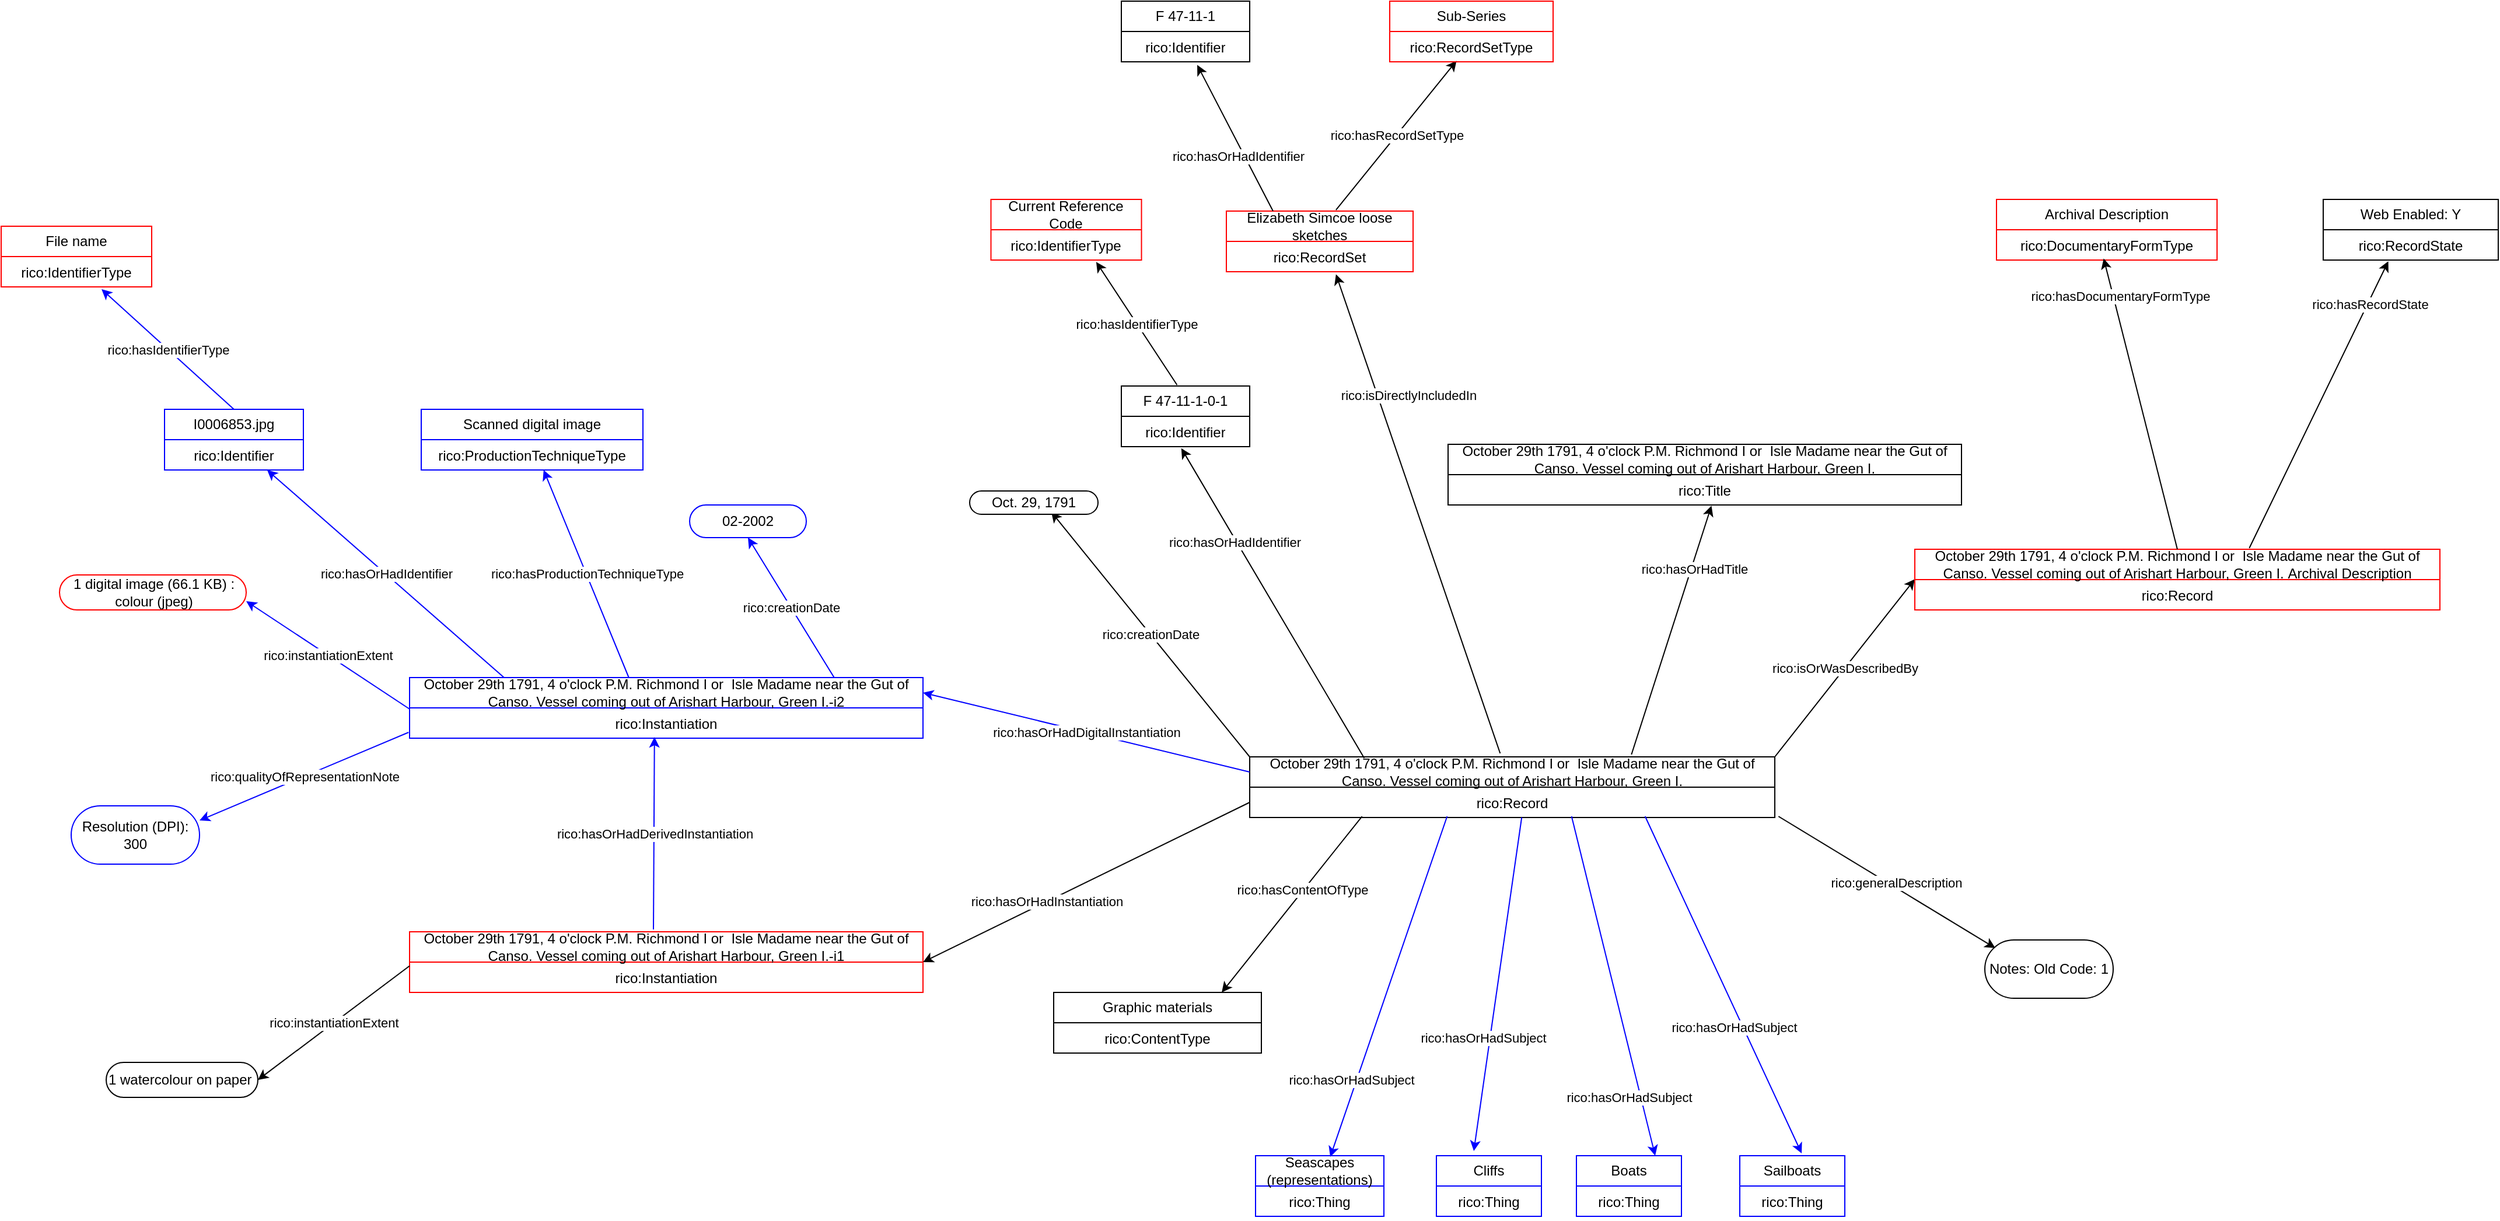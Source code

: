 <mxfile version="24.5.5" type="device">
  <diagram name="Page-1" id="_9r6geDOEYo5xFr4fmT0">
    <mxGraphModel dx="2924" dy="2206" grid="1" gridSize="10" guides="1" tooltips="1" connect="1" arrows="1" fold="1" page="1" pageScale="1" pageWidth="850" pageHeight="1100" background="#FFFFFF" math="0" shadow="0">
      <root>
        <mxCell id="0" />
        <mxCell id="1" parent="0" />
        <mxCell id="sWa0SD8Ajx1KSGOqKPP4-14" value="October 29th 1791, 4 o&#39;clock P.M. Richmond I or&amp;nbsp; Isle Madame near the Gut of Canso. Vessel coming out of Arishart Harbour, Green I.-i1" style="swimlane;fontStyle=0;childLayout=stackLayout;horizontal=1;startSize=26;fillColor=none;horizontalStack=0;resizeParent=1;resizeParentMax=0;resizeLast=0;collapsible=1;marginBottom=0;whiteSpace=wrap;html=1;strokeColor=#FF0000;" parent="1" vertex="1">
          <mxGeometry x="-480" y="518" width="440" height="52" as="geometry" />
        </mxCell>
        <mxCell id="sWa0SD8Ajx1KSGOqKPP4-15" value="rico:Instantiation&lt;div&gt;&lt;br&gt;&lt;/div&gt;" style="text;strokeColor=none;fillColor=none;align=center;verticalAlign=top;spacingLeft=4;spacingRight=4;overflow=hidden;rotatable=0;points=[[0,0.5],[1,0.5]];portConstraint=eastwest;whiteSpace=wrap;html=1;" parent="sWa0SD8Ajx1KSGOqKPP4-14" vertex="1">
          <mxGeometry y="26" width="440" height="26" as="geometry" />
        </mxCell>
        <mxCell id="K4QZWATomJR9_dxTVFmW-37" value="" style="endArrow=classic;html=1;rounded=0;entryX=1;entryY=0.5;entryDx=0;entryDy=0;exitX=0;exitY=0.5;exitDx=0;exitDy=0;" parent="1" source="O5MTQEgZ2gDOvgu6FBi2-2" target="sWa0SD8Ajx1KSGOqKPP4-14" edge="1">
          <mxGeometry relative="1" as="geometry">
            <mxPoint x="239.1" y="403.488" as="sourcePoint" />
            <mxPoint x="110" y="490" as="targetPoint" />
          </mxGeometry>
        </mxCell>
        <mxCell id="K4QZWATomJR9_dxTVFmW-38" value="rico:hasOrHadInstantiation" style="edgeLabel;resizable=0;html=1;;align=center;verticalAlign=middle;" parent="K4QZWATomJR9_dxTVFmW-37" connectable="0" vertex="1">
          <mxGeometry relative="1" as="geometry">
            <mxPoint x="-34" y="16" as="offset" />
          </mxGeometry>
        </mxCell>
        <mxCell id="K4QZWATomJR9_dxTVFmW-41" value="" style="endArrow=classic;html=1;rounded=0;entryX=1;entryY=0.5;entryDx=0;entryDy=0;exitX=0;exitY=0.125;exitDx=0;exitDy=0;exitPerimeter=0;" parent="1" source="sWa0SD8Ajx1KSGOqKPP4-15" target="K4QZWATomJR9_dxTVFmW-45" edge="1">
          <mxGeometry relative="1" as="geometry">
            <mxPoint x="-160" y="493" as="sourcePoint" />
            <mxPoint x="-290" y="494.5" as="targetPoint" />
          </mxGeometry>
        </mxCell>
        <mxCell id="K4QZWATomJR9_dxTVFmW-42" value="rico:instantiationExtent" style="edgeLabel;resizable=0;html=1;;align=center;verticalAlign=middle;" parent="K4QZWATomJR9_dxTVFmW-41" connectable="0" vertex="1">
          <mxGeometry relative="1" as="geometry" />
        </mxCell>
        <mxCell id="K4QZWATomJR9_dxTVFmW-45" value="&lt;div style=&quot;text-align: center;&quot;&gt;&lt;span style=&quot;background-color: initial;&quot;&gt;1 watercolour on paper&lt;/span&gt;&lt;/div&gt;" style="html=1;whiteSpace=wrap;rounded=1;arcSize=50;strokeColor=#000000;align=left;" parent="1" vertex="1">
          <mxGeometry x="-740" y="630" width="130" height="30" as="geometry" />
        </mxCell>
        <mxCell id="wiPwyt0miK05mvKJtJq--23" value="F 47-11-1-0-1" style="swimlane;fontStyle=0;childLayout=stackLayout;horizontal=1;startSize=26;fillColor=none;horizontalStack=0;resizeParent=1;resizeParentMax=0;resizeLast=0;collapsible=1;marginBottom=0;whiteSpace=wrap;html=1;" parent="1" vertex="1">
          <mxGeometry x="130" y="50" width="110" height="52" as="geometry">
            <mxRectangle x="981" y="570" width="50" height="40" as="alternateBounds" />
          </mxGeometry>
        </mxCell>
        <mxCell id="wiPwyt0miK05mvKJtJq--24" value="rico:Identifier&lt;div&gt;&lt;br&gt;&lt;/div&gt;" style="text;strokeColor=none;fillColor=none;align=center;verticalAlign=top;spacingLeft=4;spacingRight=4;overflow=hidden;rotatable=0;points=[[0,0.5],[1,0.5]];portConstraint=eastwest;whiteSpace=wrap;html=1;" parent="wiPwyt0miK05mvKJtJq--23" vertex="1">
          <mxGeometry y="26" width="110" height="26" as="geometry" />
        </mxCell>
        <mxCell id="wiPwyt0miK05mvKJtJq--25" value="" style="endArrow=classic;html=1;rounded=0;entryX=0.467;entryY=1.051;entryDx=0;entryDy=0;entryPerimeter=0;exitX=0.218;exitY=0.019;exitDx=0;exitDy=0;exitPerimeter=0;" parent="1" source="O5MTQEgZ2gDOvgu6FBi2-1" target="wiPwyt0miK05mvKJtJq--24" edge="1">
          <mxGeometry relative="1" as="geometry">
            <mxPoint x="353" y="340" as="sourcePoint" />
            <mxPoint x="260" y="242" as="targetPoint" />
          </mxGeometry>
        </mxCell>
        <mxCell id="wiPwyt0miK05mvKJtJq--26" value="rico:hasOrHadIdentifier" style="edgeLabel;resizable=0;html=1;;align=center;verticalAlign=middle;" parent="wiPwyt0miK05mvKJtJq--25" connectable="0" vertex="1">
          <mxGeometry relative="1" as="geometry">
            <mxPoint x="-33" y="-53" as="offset" />
          </mxGeometry>
        </mxCell>
        <mxCell id="wiPwyt0miK05mvKJtJq--31" value="" style="endArrow=classic;html=1;rounded=0;exitX=0.434;exitY=-0.017;exitDx=0;exitDy=0;exitPerimeter=0;entryX=0.699;entryY=1.06;entryDx=0;entryDy=0;entryPerimeter=0;" parent="1" source="wiPwyt0miK05mvKJtJq--23" target="wiPwyt0miK05mvKJtJq--34" edge="1">
          <mxGeometry relative="1" as="geometry">
            <mxPoint x="-180" y="-150" as="sourcePoint" />
            <mxPoint x="-40" y="-140" as="targetPoint" />
          </mxGeometry>
        </mxCell>
        <mxCell id="wiPwyt0miK05mvKJtJq--32" value="rico:hasIdentifierType" style="edgeLabel;resizable=0;html=1;;align=center;verticalAlign=middle;" parent="wiPwyt0miK05mvKJtJq--31" connectable="0" vertex="1">
          <mxGeometry relative="1" as="geometry" />
        </mxCell>
        <mxCell id="wiPwyt0miK05mvKJtJq--33" value="Current Reference Code" style="swimlane;fontStyle=0;childLayout=stackLayout;horizontal=1;startSize=26;fillColor=none;horizontalStack=0;resizeParent=1;resizeParentMax=0;resizeLast=0;collapsible=1;marginBottom=0;whiteSpace=wrap;html=1;strokeColor=#FF0000;" parent="1" vertex="1">
          <mxGeometry x="18.25" y="-110" width="129" height="52" as="geometry">
            <mxRectangle x="981" y="570" width="50" height="40" as="alternateBounds" />
          </mxGeometry>
        </mxCell>
        <mxCell id="wiPwyt0miK05mvKJtJq--34" value="rico:IdentifierType&lt;div&gt;&lt;br&gt;&lt;/div&gt;" style="text;strokeColor=none;fillColor=none;align=center;verticalAlign=top;spacingLeft=4;spacingRight=4;overflow=hidden;rotatable=0;points=[[0,0.5],[1,0.5]];portConstraint=eastwest;whiteSpace=wrap;html=1;" parent="wiPwyt0miK05mvKJtJq--33" vertex="1">
          <mxGeometry y="26" width="129" height="26" as="geometry" />
        </mxCell>
        <mxCell id="wiPwyt0miK05mvKJtJq--53" value="" style="endArrow=classic;html=1;rounded=0;entryX=0;entryY=-0.013;entryDx=0;entryDy=0;entryPerimeter=0;exitX=1;exitY=0;exitDx=0;exitDy=0;" parent="1" source="O5MTQEgZ2gDOvgu6FBi2-1" target="wiPwyt0miK05mvKJtJq--56" edge="1">
          <mxGeometry relative="1" as="geometry">
            <mxPoint x="690.9" y="375.98" as="sourcePoint" />
            <mxPoint x="800" y="240" as="targetPoint" />
          </mxGeometry>
        </mxCell>
        <mxCell id="wiPwyt0miK05mvKJtJq--54" value="rico:isOrWasDescribedBy" style="edgeLabel;resizable=0;html=1;;align=center;verticalAlign=middle;" parent="wiPwyt0miK05mvKJtJq--53" connectable="0" vertex="1">
          <mxGeometry relative="1" as="geometry" />
        </mxCell>
        <mxCell id="wiPwyt0miK05mvKJtJq--55" value="October 29th 1791, 4 o&#39;clock P.M. Richmond I or&amp;nbsp; Isle Madame near the Gut of Canso. Vessel coming out of Arishart Harbour, Green I.&amp;nbsp;Archival Description" style="swimlane;fontStyle=0;childLayout=stackLayout;horizontal=1;startSize=26;fillColor=none;horizontalStack=0;resizeParent=1;resizeParentMax=0;resizeLast=0;collapsible=1;marginBottom=0;whiteSpace=wrap;html=1;strokeColor=#FF0000;" parent="1" vertex="1">
          <mxGeometry x="810" y="190" width="450" height="52" as="geometry" />
        </mxCell>
        <mxCell id="wiPwyt0miK05mvKJtJq--56" value="rico:Record" style="text;strokeColor=none;fillColor=none;align=center;verticalAlign=top;spacingLeft=4;spacingRight=4;overflow=hidden;rotatable=0;points=[[0,0.5],[1,0.5]];portConstraint=eastwest;whiteSpace=wrap;html=1;" parent="wiPwyt0miK05mvKJtJq--55" vertex="1">
          <mxGeometry y="26" width="450" height="26" as="geometry" />
        </mxCell>
        <mxCell id="Pa1L8ZfUJXBHrEYyGiSI-1" value="October 29th 1791, 4 o&#39;clock P.M. Richmond I or&amp;nbsp; Isle Madame near the Gut of Canso. Vessel coming out of Arishart Harbour, Green I." style="swimlane;fontStyle=0;childLayout=stackLayout;horizontal=1;startSize=26;fillColor=none;horizontalStack=0;resizeParent=1;resizeParentMax=0;resizeLast=0;collapsible=1;marginBottom=0;whiteSpace=wrap;html=1;" parent="1" vertex="1">
          <mxGeometry x="410" y="100" width="440" height="52" as="geometry">
            <mxRectangle x="981" y="570" width="50" height="40" as="alternateBounds" />
          </mxGeometry>
        </mxCell>
        <mxCell id="Pa1L8ZfUJXBHrEYyGiSI-2" value="rico:Title&lt;div&gt;&lt;br&gt;&lt;/div&gt;" style="text;strokeColor=none;fillColor=none;align=center;verticalAlign=top;spacingLeft=4;spacingRight=4;overflow=hidden;rotatable=0;points=[[0,0.5],[1,0.5]];portConstraint=eastwest;whiteSpace=wrap;html=1;" parent="Pa1L8ZfUJXBHrEYyGiSI-1" vertex="1">
          <mxGeometry y="26" width="440" height="26" as="geometry" />
        </mxCell>
        <mxCell id="Pa1L8ZfUJXBHrEYyGiSI-3" value="" style="endArrow=classic;html=1;rounded=0;exitX=0.727;exitY=-0.038;exitDx=0;exitDy=0;exitPerimeter=0;entryX=0.513;entryY=1.026;entryDx=0;entryDy=0;entryPerimeter=0;" parent="1" source="O5MTQEgZ2gDOvgu6FBi2-1" target="Pa1L8ZfUJXBHrEYyGiSI-2" edge="1">
          <mxGeometry relative="1" as="geometry">
            <mxPoint x="635.1" y="370.208" as="sourcePoint" />
            <mxPoint x="380" y="230.0" as="targetPoint" />
          </mxGeometry>
        </mxCell>
        <mxCell id="Pa1L8ZfUJXBHrEYyGiSI-4" value="rico:hasOrHadTitle" style="edgeLabel;resizable=0;html=1;;align=center;verticalAlign=middle;" parent="Pa1L8ZfUJXBHrEYyGiSI-3" connectable="0" vertex="1">
          <mxGeometry relative="1" as="geometry">
            <mxPoint x="19" y="-53" as="offset" />
          </mxGeometry>
        </mxCell>
        <mxCell id="JUvVhaggt__ALHUesofw-1" value="Archival Description" style="swimlane;fontStyle=0;childLayout=stackLayout;horizontal=1;startSize=26;fillColor=none;horizontalStack=0;resizeParent=1;resizeParentMax=0;resizeLast=0;collapsible=1;marginBottom=0;whiteSpace=wrap;html=1;strokeColor=#FF0000;" parent="1" vertex="1">
          <mxGeometry x="880" y="-110" width="189" height="52" as="geometry">
            <mxRectangle x="981" y="570" width="50" height="40" as="alternateBounds" />
          </mxGeometry>
        </mxCell>
        <mxCell id="JUvVhaggt__ALHUesofw-2" value="rico:DocumentaryFormType&lt;div&gt;&lt;br&gt;&lt;/div&gt;" style="text;strokeColor=none;fillColor=none;align=center;verticalAlign=top;spacingLeft=4;spacingRight=4;overflow=hidden;rotatable=0;points=[[0,0.5],[1,0.5]];portConstraint=eastwest;whiteSpace=wrap;html=1;" parent="JUvVhaggt__ALHUesofw-1" vertex="1">
          <mxGeometry y="26" width="189" height="26" as="geometry" />
        </mxCell>
        <mxCell id="JUvVhaggt__ALHUesofw-3" value="" style="endArrow=classic;html=1;rounded=0;entryX=0.486;entryY=0.949;entryDx=0;entryDy=0;entryPerimeter=0;exitX=0.5;exitY=0;exitDx=0;exitDy=0;" parent="1" source="wiPwyt0miK05mvKJtJq--55" target="JUvVhaggt__ALHUesofw-2" edge="1">
          <mxGeometry relative="1" as="geometry">
            <mxPoint x="870" y="220" as="sourcePoint" />
            <mxPoint x="1050" y="-20" as="targetPoint" />
          </mxGeometry>
        </mxCell>
        <mxCell id="JUvVhaggt__ALHUesofw-4" value="rico:hasDocumentaryFormType" style="edgeLabel;resizable=0;html=1;;align=center;verticalAlign=middle;" parent="JUvVhaggt__ALHUesofw-3" connectable="0" vertex="1">
          <mxGeometry relative="1" as="geometry">
            <mxPoint x="-18" y="-93" as="offset" />
          </mxGeometry>
        </mxCell>
        <mxCell id="JUvVhaggt__ALHUesofw-7" value="" style="endArrow=classic;html=1;rounded=0;exitX=0.637;exitY=-0.019;exitDx=0;exitDy=0;exitPerimeter=0;entryX=0.372;entryY=1.038;entryDx=0;entryDy=0;entryPerimeter=0;" parent="1" source="wiPwyt0miK05mvKJtJq--55" target="JUvVhaggt__ALHUesofw-12" edge="1">
          <mxGeometry relative="1" as="geometry">
            <mxPoint x="1010" y="156" as="sourcePoint" />
            <mxPoint x="1050" y="-120" as="targetPoint" />
          </mxGeometry>
        </mxCell>
        <mxCell id="JUvVhaggt__ALHUesofw-8" value="rico:hasRecordState" style="edgeLabel;resizable=0;html=1;;align=center;verticalAlign=middle;" parent="JUvVhaggt__ALHUesofw-7" connectable="0" vertex="1">
          <mxGeometry relative="1" as="geometry">
            <mxPoint x="44" y="-86" as="offset" />
          </mxGeometry>
        </mxCell>
        <mxCell id="JUvVhaggt__ALHUesofw-11" value="Web Enabled: Y" style="swimlane;fontStyle=0;childLayout=stackLayout;horizontal=1;startSize=26;fillColor=none;horizontalStack=0;resizeParent=1;resizeParentMax=0;resizeLast=0;collapsible=1;marginBottom=0;whiteSpace=wrap;html=1;" parent="1" vertex="1">
          <mxGeometry x="1160" y="-110" width="150" height="52" as="geometry">
            <mxRectangle x="981" y="570" width="50" height="40" as="alternateBounds" />
          </mxGeometry>
        </mxCell>
        <mxCell id="JUvVhaggt__ALHUesofw-12" value="rico:RecordState&lt;div&gt;&lt;br&gt;&lt;/div&gt;" style="text;strokeColor=none;fillColor=none;align=center;verticalAlign=top;spacingLeft=4;spacingRight=4;overflow=hidden;rotatable=0;points=[[0,0.5],[1,0.5]];portConstraint=eastwest;whiteSpace=wrap;html=1;" parent="JUvVhaggt__ALHUesofw-11" vertex="1">
          <mxGeometry y="26" width="150" height="26" as="geometry" />
        </mxCell>
        <mxCell id="lszSfj4lrEIONad0Ssyt-3" value="" style="endArrow=classic;html=1;rounded=0;exitX=0.214;exitY=0.962;exitDx=0;exitDy=0;exitPerimeter=0;entryX=0.809;entryY=0;entryDx=0;entryDy=0;entryPerimeter=0;" parent="1" source="O5MTQEgZ2gDOvgu6FBi2-2" target="ACwB7Extp0PWbiBKnaxu-5" edge="1">
          <mxGeometry relative="1" as="geometry">
            <mxPoint x="352.05" y="422.676" as="sourcePoint" />
            <mxPoint x="-22" y="763" as="targetPoint" />
          </mxGeometry>
        </mxCell>
        <mxCell id="lszSfj4lrEIONad0Ssyt-4" value="rico:hasContentOfType" style="edgeLabel;resizable=0;html=1;;align=center;verticalAlign=middle;" parent="lszSfj4lrEIONad0Ssyt-3" connectable="0" vertex="1">
          <mxGeometry relative="1" as="geometry">
            <mxPoint x="9" y="-13" as="offset" />
          </mxGeometry>
        </mxCell>
        <mxCell id="hDRFmwmGqqun0fTEbF33-1" value="" style="endArrow=classic;html=1;rounded=0;exitX=0;exitY=0;exitDx=0;exitDy=0;entryX=0.636;entryY=0.9;entryDx=0;entryDy=0;entryPerimeter=0;" parent="1" source="O5MTQEgZ2gDOvgu6FBi2-1" target="hDRFmwmGqqun0fTEbF33-3" edge="1">
          <mxGeometry relative="1" as="geometry">
            <mxPoint x="240" y="383" as="sourcePoint" />
            <mxPoint x="10" y="290" as="targetPoint" />
          </mxGeometry>
        </mxCell>
        <mxCell id="hDRFmwmGqqun0fTEbF33-2" value="rico:creationDate" style="edgeLabel;resizable=0;html=1;;align=center;verticalAlign=middle;" parent="hDRFmwmGqqun0fTEbF33-1" connectable="0" vertex="1">
          <mxGeometry relative="1" as="geometry" />
        </mxCell>
        <mxCell id="hDRFmwmGqqun0fTEbF33-3" value="Oct. 29, 1791" style="html=1;whiteSpace=wrap;rounded=1;arcSize=50;" parent="1" vertex="1">
          <mxGeometry y="140" width="110" height="20" as="geometry" />
        </mxCell>
        <mxCell id="ACwB7Extp0PWbiBKnaxu-5" value="Graphic materials" style="swimlane;fontStyle=0;childLayout=stackLayout;horizontal=1;startSize=26;fillColor=none;horizontalStack=0;resizeParent=1;resizeParentMax=0;resizeLast=0;collapsible=1;marginBottom=0;whiteSpace=wrap;html=1;" parent="1" vertex="1">
          <mxGeometry x="72" y="570" width="178" height="52" as="geometry">
            <mxRectangle x="981" y="570" width="50" height="40" as="alternateBounds" />
          </mxGeometry>
        </mxCell>
        <mxCell id="ACwB7Extp0PWbiBKnaxu-6" value="rico:ContentType&lt;div&gt;&lt;br&gt;&lt;/div&gt;" style="text;strokeColor=none;fillColor=none;align=center;verticalAlign=top;spacingLeft=4;spacingRight=4;overflow=hidden;rotatable=0;points=[[0,0.5],[1,0.5]];portConstraint=eastwest;whiteSpace=wrap;html=1;" parent="ACwB7Extp0PWbiBKnaxu-5" vertex="1">
          <mxGeometry y="26" width="178" height="26" as="geometry" />
        </mxCell>
        <mxCell id="ACwB7Extp0PWbiBKnaxu-11" value="" style="endArrow=classic;html=1;rounded=0;entryX=0.587;entryY=1.085;entryDx=0;entryDy=0;entryPerimeter=0;exitX=0.477;exitY=-0.058;exitDx=0;exitDy=0;exitPerimeter=0;" parent="1" source="O5MTQEgZ2gDOvgu6FBi2-1" target="ACwB7Extp0PWbiBKnaxu-14" edge="1">
          <mxGeometry relative="1" as="geometry">
            <mxPoint x="460" y="350" as="sourcePoint" />
            <mxPoint x="330" y="-28" as="targetPoint" />
          </mxGeometry>
        </mxCell>
        <mxCell id="ACwB7Extp0PWbiBKnaxu-12" value="rico:isDirectlyIncludedIn" style="edgeLabel;resizable=0;html=1;;align=center;verticalAlign=middle;" parent="ACwB7Extp0PWbiBKnaxu-11" connectable="0" vertex="1">
          <mxGeometry relative="1" as="geometry">
            <mxPoint x="-9" y="-102" as="offset" />
          </mxGeometry>
        </mxCell>
        <mxCell id="ACwB7Extp0PWbiBKnaxu-13" value="Elizabeth Simcoe loose sketches" style="swimlane;fontStyle=0;childLayout=stackLayout;horizontal=1;startSize=26;fillColor=none;horizontalStack=0;resizeParent=1;resizeParentMax=0;resizeLast=0;collapsible=1;marginBottom=0;whiteSpace=wrap;html=1;strokeColor=#FF0000;" parent="1" vertex="1">
          <mxGeometry x="220" y="-100" width="160" height="52" as="geometry" />
        </mxCell>
        <mxCell id="ACwB7Extp0PWbiBKnaxu-14" value="rico:RecordSet" style="text;strokeColor=none;fillColor=none;align=center;verticalAlign=top;spacingLeft=4;spacingRight=4;overflow=hidden;rotatable=0;points=[[0,0.5],[1,0.5]];portConstraint=eastwest;whiteSpace=wrap;html=1;" parent="ACwB7Extp0PWbiBKnaxu-13" vertex="1">
          <mxGeometry y="26" width="160" height="26" as="geometry" />
        </mxCell>
        <mxCell id="ACwB7Extp0PWbiBKnaxu-15" value="" style="endArrow=classic;html=1;rounded=0;exitX=0.25;exitY=0;exitDx=0;exitDy=0;entryX=0.591;entryY=1.103;entryDx=0;entryDy=0;entryPerimeter=0;" parent="1" source="ACwB7Extp0PWbiBKnaxu-13" target="ACwB7Extp0PWbiBKnaxu-18" edge="1">
          <mxGeometry relative="1" as="geometry">
            <mxPoint x="270" y="-123" as="sourcePoint" />
            <mxPoint x="200" y="-220" as="targetPoint" />
          </mxGeometry>
        </mxCell>
        <mxCell id="ACwB7Extp0PWbiBKnaxu-16" value="rico:hasOrHadIdentifier" style="edgeLabel;resizable=0;html=1;;align=center;verticalAlign=middle;" parent="ACwB7Extp0PWbiBKnaxu-15" connectable="0" vertex="1">
          <mxGeometry relative="1" as="geometry">
            <mxPoint x="2" y="15" as="offset" />
          </mxGeometry>
        </mxCell>
        <mxCell id="ACwB7Extp0PWbiBKnaxu-17" value="F 47-11-1" style="swimlane;fontStyle=0;childLayout=stackLayout;horizontal=1;startSize=26;fillColor=none;horizontalStack=0;resizeParent=1;resizeParentMax=0;resizeLast=0;collapsible=1;marginBottom=0;whiteSpace=wrap;html=1;" parent="1" vertex="1">
          <mxGeometry x="130" y="-280" width="110" height="52" as="geometry">
            <mxRectangle x="981" y="570" width="50" height="40" as="alternateBounds" />
          </mxGeometry>
        </mxCell>
        <mxCell id="ACwB7Extp0PWbiBKnaxu-18" value="rico:Identifier&lt;div&gt;&lt;br&gt;&lt;/div&gt;" style="text;strokeColor=none;fillColor=none;align=center;verticalAlign=top;spacingLeft=4;spacingRight=4;overflow=hidden;rotatable=0;points=[[0,0.5],[1,0.5]];portConstraint=eastwest;whiteSpace=wrap;html=1;" parent="ACwB7Extp0PWbiBKnaxu-17" vertex="1">
          <mxGeometry y="26" width="110" height="26" as="geometry" />
        </mxCell>
        <mxCell id="ACwB7Extp0PWbiBKnaxu-19" value="" style="endArrow=classic;html=1;rounded=0;exitX=0.587;exitY=-0.017;exitDx=0;exitDy=0;exitPerimeter=0;entryX=0.409;entryY=0.966;entryDx=0;entryDy=0;entryPerimeter=0;" parent="1" source="ACwB7Extp0PWbiBKnaxu-13" target="ACwB7Extp0PWbiBKnaxu-22" edge="1">
          <mxGeometry relative="1" as="geometry">
            <mxPoint x="330" y="-125" as="sourcePoint" />
            <mxPoint x="390" y="-200" as="targetPoint" />
          </mxGeometry>
        </mxCell>
        <mxCell id="ACwB7Extp0PWbiBKnaxu-20" value="rico:hasRecordSetType" style="edgeLabel;resizable=0;html=1;;align=center;verticalAlign=middle;" parent="ACwB7Extp0PWbiBKnaxu-19" connectable="0" vertex="1">
          <mxGeometry relative="1" as="geometry" />
        </mxCell>
        <mxCell id="ACwB7Extp0PWbiBKnaxu-21" value="Sub-Series" style="swimlane;fontStyle=0;childLayout=stackLayout;horizontal=1;startSize=26;fillColor=none;horizontalStack=0;resizeParent=1;resizeParentMax=0;resizeLast=0;collapsible=1;marginBottom=0;whiteSpace=wrap;html=1;strokeColor=#FF0000;" parent="1" vertex="1">
          <mxGeometry x="360" y="-280" width="140" height="52" as="geometry">
            <mxRectangle x="981" y="570" width="50" height="40" as="alternateBounds" />
          </mxGeometry>
        </mxCell>
        <mxCell id="ACwB7Extp0PWbiBKnaxu-22" value="rico:RecordSetType&lt;div&gt;&lt;br&gt;&lt;/div&gt;" style="text;strokeColor=none;fillColor=none;align=center;verticalAlign=top;spacingLeft=4;spacingRight=4;overflow=hidden;rotatable=0;points=[[0,0.5],[1,0.5]];portConstraint=eastwest;whiteSpace=wrap;html=1;" parent="ACwB7Extp0PWbiBKnaxu-21" vertex="1">
          <mxGeometry y="26" width="140" height="26" as="geometry" />
        </mxCell>
        <mxCell id="O5MTQEgZ2gDOvgu6FBi2-1" value="October 29th 1791, 4 o&#39;clock P.M. Richmond I or&amp;nbsp; Isle Madame near the Gut of Canso. Vessel coming out of Arishart Harbour, Green I." style="swimlane;fontStyle=0;childLayout=stackLayout;horizontal=1;startSize=26;fillColor=none;horizontalStack=0;resizeParent=1;resizeParentMax=0;resizeLast=0;collapsible=1;marginBottom=0;whiteSpace=wrap;html=1;" parent="1" vertex="1">
          <mxGeometry x="240" y="368" width="450" height="52" as="geometry" />
        </mxCell>
        <mxCell id="O5MTQEgZ2gDOvgu6FBi2-2" value="rico:Record" style="text;strokeColor=none;fillColor=none;align=center;verticalAlign=top;spacingLeft=4;spacingRight=4;overflow=hidden;rotatable=0;points=[[0,0.5],[1,0.5]];portConstraint=eastwest;whiteSpace=wrap;html=1;" parent="O5MTQEgZ2gDOvgu6FBi2-1" vertex="1">
          <mxGeometry y="26" width="450" height="26" as="geometry" />
        </mxCell>
        <mxCell id="O5MTQEgZ2gDOvgu6FBi2-3" value="Notes:&amp;nbsp;Old Code: 1" style="html=1;whiteSpace=wrap;rounded=1;arcSize=50;" parent="1" vertex="1">
          <mxGeometry x="870" y="525" width="110" height="50" as="geometry" />
        </mxCell>
        <mxCell id="O5MTQEgZ2gDOvgu6FBi2-4" value="" style="endArrow=classic;html=1;rounded=0;entryX=0.082;entryY=0.14;entryDx=0;entryDy=0;entryPerimeter=0;exitX=1.007;exitY=0.962;exitDx=0;exitDy=0;exitPerimeter=0;" parent="1" source="O5MTQEgZ2gDOvgu6FBi2-2" target="O5MTQEgZ2gDOvgu6FBi2-3" edge="1">
          <mxGeometry relative="1" as="geometry">
            <mxPoint x="830" y="460" as="sourcePoint" />
            <mxPoint x="668" y="513" as="targetPoint" />
          </mxGeometry>
        </mxCell>
        <mxCell id="O5MTQEgZ2gDOvgu6FBi2-5" value="rico:generalDescription" style="edgeLabel;resizable=0;html=1;;align=center;verticalAlign=middle;" parent="O5MTQEgZ2gDOvgu6FBi2-4" connectable="0" vertex="1">
          <mxGeometry relative="1" as="geometry">
            <mxPoint x="7" as="offset" />
          </mxGeometry>
        </mxCell>
        <mxCell id="O5MTQEgZ2gDOvgu6FBi2-6" value="October 29th 1791, 4 o&#39;clock P.M. Richmond I or&amp;nbsp; Isle Madame near the Gut of Canso. Vessel coming out of Arishart Harbour, Green I.-i2" style="swimlane;fontStyle=0;childLayout=stackLayout;horizontal=1;startSize=26;fillColor=none;horizontalStack=0;resizeParent=1;resizeParentMax=0;resizeLast=0;collapsible=1;marginBottom=0;whiteSpace=wrap;html=1;strokeColor=#0000FF;" parent="1" vertex="1">
          <mxGeometry x="-480" y="300" width="440" height="52" as="geometry" />
        </mxCell>
        <mxCell id="O5MTQEgZ2gDOvgu6FBi2-7" value="rico:Instantiation&lt;div&gt;&lt;br&gt;&lt;/div&gt;" style="text;strokeColor=none;fillColor=none;align=center;verticalAlign=top;spacingLeft=4;spacingRight=4;overflow=hidden;rotatable=0;points=[[0,0.5],[1,0.5]];portConstraint=eastwest;whiteSpace=wrap;html=1;" parent="O5MTQEgZ2gDOvgu6FBi2-6" vertex="1">
          <mxGeometry y="26" width="440" height="26" as="geometry" />
        </mxCell>
        <mxCell id="O5MTQEgZ2gDOvgu6FBi2-8" value="" style="endArrow=classic;html=1;rounded=0;exitX=0;exitY=0.25;exitDx=0;exitDy=0;entryX=1;entryY=0.25;entryDx=0;entryDy=0;strokeColor=#0000FF;" parent="1" source="O5MTQEgZ2gDOvgu6FBi2-1" target="O5MTQEgZ2gDOvgu6FBi2-6" edge="1">
          <mxGeometry relative="1" as="geometry">
            <mxPoint x="220" y="390" as="sourcePoint" />
            <mxPoint y="320" as="targetPoint" />
          </mxGeometry>
        </mxCell>
        <mxCell id="O5MTQEgZ2gDOvgu6FBi2-9" value="rico:hasOrHadDigitalInstantiation" style="edgeLabel;resizable=0;html=1;;align=center;verticalAlign=middle;" parent="O5MTQEgZ2gDOvgu6FBi2-8" connectable="0" vertex="1">
          <mxGeometry relative="1" as="geometry" />
        </mxCell>
        <mxCell id="O5MTQEgZ2gDOvgu6FBi2-10" value="" style="endArrow=classic;html=1;rounded=0;exitX=0.475;exitY=-0.038;exitDx=0;exitDy=0;exitPerimeter=0;strokeColor=#0000FF;entryX=0.477;entryY=0.962;entryDx=0;entryDy=0;entryPerimeter=0;" parent="1" source="sWa0SD8Ajx1KSGOqKPP4-14" target="O5MTQEgZ2gDOvgu6FBi2-7" edge="1">
          <mxGeometry relative="1" as="geometry">
            <mxPoint x="-270" y="510" as="sourcePoint" />
            <mxPoint x="-270" y="340" as="targetPoint" />
          </mxGeometry>
        </mxCell>
        <mxCell id="O5MTQEgZ2gDOvgu6FBi2-11" value="rico:hasOrHadDerivedInstantiation" style="edgeLabel;resizable=0;html=1;;align=center;verticalAlign=middle;" parent="O5MTQEgZ2gDOvgu6FBi2-10" connectable="0" vertex="1">
          <mxGeometry relative="1" as="geometry" />
        </mxCell>
        <mxCell id="O5MTQEgZ2gDOvgu6FBi2-12" value="&lt;div style=&quot;text-align: center;&quot;&gt;&lt;span style=&quot;background-color: initial;&quot;&gt;1 digital image (66.1 KB) : colour (jpeg)&lt;/span&gt;&lt;/div&gt;" style="html=1;whiteSpace=wrap;rounded=1;arcSize=50;strokeColor=#FF0000;align=left;" parent="1" vertex="1">
          <mxGeometry x="-780" y="212" width="160" height="30" as="geometry" />
        </mxCell>
        <mxCell id="O5MTQEgZ2gDOvgu6FBi2-13" value="" style="endArrow=classic;html=1;rounded=0;entryX=1;entryY=0.75;entryDx=0;entryDy=0;strokeColor=#0000FF;exitX=0;exitY=0.038;exitDx=0;exitDy=0;exitPerimeter=0;" parent="1" target="O5MTQEgZ2gDOvgu6FBi2-12" edge="1" source="O5MTQEgZ2gDOvgu6FBi2-7">
          <mxGeometry relative="1" as="geometry">
            <mxPoint x="-540" y="320" as="sourcePoint" />
            <mxPoint x="-580" y="258" as="targetPoint" />
          </mxGeometry>
        </mxCell>
        <mxCell id="O5MTQEgZ2gDOvgu6FBi2-14" value="rico:instantiationExtent" style="edgeLabel;resizable=0;html=1;;align=center;verticalAlign=middle;" parent="O5MTQEgZ2gDOvgu6FBi2-13" connectable="0" vertex="1">
          <mxGeometry relative="1" as="geometry" />
        </mxCell>
        <mxCell id="O5MTQEgZ2gDOvgu6FBi2-15" value="" style="endArrow=classic;html=1;rounded=0;exitX=-0.002;exitY=0.808;exitDx=0;exitDy=0;exitPerimeter=0;entryX=1;entryY=0.25;entryDx=0;entryDy=0;strokeColor=#0000FF;" parent="1" source="O5MTQEgZ2gDOvgu6FBi2-7" target="O5MTQEgZ2gDOvgu6FBi2-17" edge="1">
          <mxGeometry relative="1" as="geometry">
            <mxPoint x="-500" y="352" as="sourcePoint" />
            <mxPoint x="-710" y="392" as="targetPoint" />
          </mxGeometry>
        </mxCell>
        <mxCell id="O5MTQEgZ2gDOvgu6FBi2-16" value="rico:qualityOfRepresentationNote" style="edgeLabel;resizable=0;html=1;;align=center;verticalAlign=middle;" parent="O5MTQEgZ2gDOvgu6FBi2-15" connectable="0" vertex="1">
          <mxGeometry relative="1" as="geometry" />
        </mxCell>
        <mxCell id="O5MTQEgZ2gDOvgu6FBi2-17" value="Resolution (DPI): 300" style="html=1;whiteSpace=wrap;rounded=1;arcSize=50;strokeColor=#0000FF;" parent="1" vertex="1">
          <mxGeometry x="-770" y="410" width="110" height="50" as="geometry" />
        </mxCell>
        <mxCell id="O5MTQEgZ2gDOvgu6FBi2-18" value="Scanned digital image" style="swimlane;fontStyle=0;childLayout=stackLayout;horizontal=1;startSize=26;fillColor=none;horizontalStack=0;resizeParent=1;resizeParentMax=0;resizeLast=0;collapsible=1;marginBottom=0;whiteSpace=wrap;html=1;strokeColor=#0000FF;" parent="1" vertex="1">
          <mxGeometry x="-470" y="70" width="190" height="52" as="geometry">
            <mxRectangle x="981" y="570" width="50" height="40" as="alternateBounds" />
          </mxGeometry>
        </mxCell>
        <mxCell id="O5MTQEgZ2gDOvgu6FBi2-19" value="rico:ProductionTechniqueType&lt;div&gt;&lt;br&gt;&lt;/div&gt;" style="text;strokeColor=none;fillColor=none;align=center;verticalAlign=top;spacingLeft=4;spacingRight=4;overflow=hidden;rotatable=0;points=[[0,0.5],[1,0.5]];portConstraint=eastwest;whiteSpace=wrap;html=1;" parent="O5MTQEgZ2gDOvgu6FBi2-18" vertex="1">
          <mxGeometry y="26" width="190" height="26" as="geometry" />
        </mxCell>
        <mxCell id="O5MTQEgZ2gDOvgu6FBi2-20" value="" style="endArrow=classic;html=1;rounded=0;exitX=0.427;exitY=0;exitDx=0;exitDy=0;exitPerimeter=0;entryX=0.552;entryY=1;entryDx=0;entryDy=0;entryPerimeter=0;strokeColor=#0000FF;" parent="1" source="O5MTQEgZ2gDOvgu6FBi2-6" target="O5MTQEgZ2gDOvgu6FBi2-19" edge="1">
          <mxGeometry relative="1" as="geometry">
            <mxPoint x="-250" y="290" as="sourcePoint" />
            <mxPoint x="-340" y="210" as="targetPoint" />
          </mxGeometry>
        </mxCell>
        <mxCell id="O5MTQEgZ2gDOvgu6FBi2-21" value="rico:hasProductionTechniqueType" style="edgeLabel;resizable=0;html=1;;align=center;verticalAlign=middle;" parent="O5MTQEgZ2gDOvgu6FBi2-20" connectable="0" vertex="1">
          <mxGeometry relative="1" as="geometry" />
        </mxCell>
        <mxCell id="O5MTQEgZ2gDOvgu6FBi2-22" value="" style="endArrow=classic;html=1;rounded=0;exitX=0.827;exitY=0;exitDx=0;exitDy=0;exitPerimeter=0;entryX=0.5;entryY=1;entryDx=0;entryDy=0;strokeColor=#0000FF;" parent="1" source="O5MTQEgZ2gDOvgu6FBi2-6" target="O5MTQEgZ2gDOvgu6FBi2-24" edge="1">
          <mxGeometry relative="1" as="geometry">
            <mxPoint x="-90" y="250" as="sourcePoint" />
            <mxPoint x="-180" y="200" as="targetPoint" />
          </mxGeometry>
        </mxCell>
        <mxCell id="O5MTQEgZ2gDOvgu6FBi2-23" value="rico:creationDate" style="edgeLabel;resizable=0;html=1;;align=center;verticalAlign=middle;" parent="O5MTQEgZ2gDOvgu6FBi2-22" connectable="0" vertex="1">
          <mxGeometry relative="1" as="geometry" />
        </mxCell>
        <mxCell id="O5MTQEgZ2gDOvgu6FBi2-24" value="02-2002" style="html=1;whiteSpace=wrap;rounded=1;arcSize=50;strokeColor=#0000FF;" parent="1" vertex="1">
          <mxGeometry x="-240" y="152" width="100" height="28" as="geometry" />
        </mxCell>
        <mxCell id="O5MTQEgZ2gDOvgu6FBi2-25" value="&lt;div&gt;I0006853.jpg&lt;/div&gt;" style="swimlane;fontStyle=0;childLayout=stackLayout;horizontal=1;startSize=26;fillColor=none;horizontalStack=0;resizeParent=1;resizeParentMax=0;resizeLast=0;collapsible=1;marginBottom=0;whiteSpace=wrap;html=1;strokeColor=#0000FF;" parent="1" vertex="1">
          <mxGeometry x="-690" y="70" width="119" height="52" as="geometry">
            <mxRectangle x="981" y="570" width="50" height="40" as="alternateBounds" />
          </mxGeometry>
        </mxCell>
        <mxCell id="O5MTQEgZ2gDOvgu6FBi2-26" value="rico:Identifier&lt;div&gt;&lt;br&gt;&lt;/div&gt;" style="text;strokeColor=none;fillColor=none;align=center;verticalAlign=top;spacingLeft=4;spacingRight=4;overflow=hidden;rotatable=0;points=[[0,0.5],[1,0.5]];portConstraint=eastwest;whiteSpace=wrap;html=1;" parent="O5MTQEgZ2gDOvgu6FBi2-25" vertex="1">
          <mxGeometry y="26" width="119" height="26" as="geometry" />
        </mxCell>
        <mxCell id="O5MTQEgZ2gDOvgu6FBi2-27" value="" style="endArrow=classic;html=1;rounded=0;exitX=0.184;exitY=0;exitDx=0;exitDy=0;exitPerimeter=0;entryX=0.739;entryY=1;entryDx=0;entryDy=0;entryPerimeter=0;strokeColor=#0000FF;" parent="1" source="O5MTQEgZ2gDOvgu6FBi2-6" target="O5MTQEgZ2gDOvgu6FBi2-26" edge="1">
          <mxGeometry relative="1" as="geometry">
            <mxPoint x="-480" y="240" as="sourcePoint" />
            <mxPoint x="-580" y="150" as="targetPoint" />
          </mxGeometry>
        </mxCell>
        <mxCell id="O5MTQEgZ2gDOvgu6FBi2-28" value="rico:hasOrHadIdentifier" style="edgeLabel;resizable=0;html=1;;align=center;verticalAlign=middle;" parent="O5MTQEgZ2gDOvgu6FBi2-27" connectable="0" vertex="1">
          <mxGeometry relative="1" as="geometry" />
        </mxCell>
        <mxCell id="O5MTQEgZ2gDOvgu6FBi2-30" value="File name" style="swimlane;fontStyle=0;childLayout=stackLayout;horizontal=1;startSize=26;fillColor=none;horizontalStack=0;resizeParent=1;resizeParentMax=0;resizeLast=0;collapsible=1;marginBottom=0;whiteSpace=wrap;html=1;strokeColor=#FF0000;" parent="1" vertex="1">
          <mxGeometry x="-830" y="-87" width="129" height="52" as="geometry">
            <mxRectangle x="981" y="570" width="50" height="40" as="alternateBounds" />
          </mxGeometry>
        </mxCell>
        <mxCell id="O5MTQEgZ2gDOvgu6FBi2-31" value="rico:IdentifierType&lt;div&gt;&lt;br&gt;&lt;/div&gt;" style="text;strokeColor=none;fillColor=none;align=center;verticalAlign=top;spacingLeft=4;spacingRight=4;overflow=hidden;rotatable=0;points=[[0,0.5],[1,0.5]];portConstraint=eastwest;whiteSpace=wrap;html=1;" parent="O5MTQEgZ2gDOvgu6FBi2-30" vertex="1">
          <mxGeometry y="26" width="129" height="26" as="geometry" />
        </mxCell>
        <mxCell id="O5MTQEgZ2gDOvgu6FBi2-32" value="" style="endArrow=classic;html=1;rounded=0;exitX=0.5;exitY=0;exitDx=0;exitDy=0;entryX=0.667;entryY=1.077;entryDx=0;entryDy=0;entryPerimeter=0;strokeColor=#0000FF;" parent="1" source="O5MTQEgZ2gDOvgu6FBi2-25" target="O5MTQEgZ2gDOvgu6FBi2-31" edge="1">
          <mxGeometry relative="1" as="geometry">
            <mxPoint x="-640" y="60" as="sourcePoint" />
            <mxPoint x="-730" y="-20" as="targetPoint" />
          </mxGeometry>
        </mxCell>
        <mxCell id="O5MTQEgZ2gDOvgu6FBi2-33" value="rico:hasIdentifierType" style="edgeLabel;resizable=0;html=1;;align=center;verticalAlign=middle;" parent="O5MTQEgZ2gDOvgu6FBi2-32" connectable="0" vertex="1">
          <mxGeometry relative="1" as="geometry" />
        </mxCell>
        <mxCell id="O5MTQEgZ2gDOvgu6FBi2-34" value="Seascapes (representations)" style="swimlane;fontStyle=0;childLayout=stackLayout;horizontal=1;startSize=26;fillColor=none;horizontalStack=0;resizeParent=1;resizeParentMax=0;resizeLast=0;collapsible=1;marginBottom=0;whiteSpace=wrap;html=1;strokeColor=#0000FF;" parent="1" vertex="1">
          <mxGeometry x="245" y="710" width="110" height="52" as="geometry" />
        </mxCell>
        <mxCell id="O5MTQEgZ2gDOvgu6FBi2-35" value="rico:Thing" style="text;strokeColor=none;fillColor=none;align=center;verticalAlign=top;spacingLeft=4;spacingRight=4;overflow=hidden;rotatable=0;points=[[0,0.5],[1,0.5]];portConstraint=eastwest;whiteSpace=wrap;html=1;" parent="O5MTQEgZ2gDOvgu6FBi2-34" vertex="1">
          <mxGeometry y="26" width="110" height="26" as="geometry" />
        </mxCell>
        <mxCell id="O5MTQEgZ2gDOvgu6FBi2-36" value="Cliffs" style="swimlane;fontStyle=0;childLayout=stackLayout;horizontal=1;startSize=26;fillColor=none;horizontalStack=0;resizeParent=1;resizeParentMax=0;resizeLast=0;collapsible=1;marginBottom=0;whiteSpace=wrap;html=1;strokeColor=#0000FF;" parent="1" vertex="1">
          <mxGeometry x="400" y="710" width="90" height="52" as="geometry" />
        </mxCell>
        <mxCell id="O5MTQEgZ2gDOvgu6FBi2-37" value="rico:Thing" style="text;strokeColor=none;fillColor=none;align=center;verticalAlign=top;spacingLeft=4;spacingRight=4;overflow=hidden;rotatable=0;points=[[0,0.5],[1,0.5]];portConstraint=eastwest;whiteSpace=wrap;html=1;" parent="O5MTQEgZ2gDOvgu6FBi2-36" vertex="1">
          <mxGeometry y="26" width="90" height="26" as="geometry" />
        </mxCell>
        <mxCell id="O5MTQEgZ2gDOvgu6FBi2-38" value="Boats" style="swimlane;fontStyle=0;childLayout=stackLayout;horizontal=1;startSize=26;fillColor=none;horizontalStack=0;resizeParent=1;resizeParentMax=0;resizeLast=0;collapsible=1;marginBottom=0;whiteSpace=wrap;html=1;strokeColor=#0000FF;" parent="1" vertex="1">
          <mxGeometry x="520" y="710" width="90" height="52" as="geometry" />
        </mxCell>
        <mxCell id="O5MTQEgZ2gDOvgu6FBi2-39" value="rico:Thing" style="text;strokeColor=none;fillColor=none;align=center;verticalAlign=top;spacingLeft=4;spacingRight=4;overflow=hidden;rotatable=0;points=[[0,0.5],[1,0.5]];portConstraint=eastwest;whiteSpace=wrap;html=1;" parent="O5MTQEgZ2gDOvgu6FBi2-38" vertex="1">
          <mxGeometry y="26" width="90" height="26" as="geometry" />
        </mxCell>
        <mxCell id="O5MTQEgZ2gDOvgu6FBi2-40" value="Sailboats" style="swimlane;fontStyle=0;childLayout=stackLayout;horizontal=1;startSize=26;fillColor=none;horizontalStack=0;resizeParent=1;resizeParentMax=0;resizeLast=0;collapsible=1;marginBottom=0;whiteSpace=wrap;html=1;strokeColor=#0000FF;" parent="1" vertex="1">
          <mxGeometry x="660" y="710" width="90" height="52" as="geometry" />
        </mxCell>
        <mxCell id="O5MTQEgZ2gDOvgu6FBi2-41" value="rico:Thing" style="text;strokeColor=none;fillColor=none;align=center;verticalAlign=top;spacingLeft=4;spacingRight=4;overflow=hidden;rotatable=0;points=[[0,0.5],[1,0.5]];portConstraint=eastwest;whiteSpace=wrap;html=1;" parent="O5MTQEgZ2gDOvgu6FBi2-40" vertex="1">
          <mxGeometry y="26" width="90" height="26" as="geometry" />
        </mxCell>
        <mxCell id="O5MTQEgZ2gDOvgu6FBi2-42" value="" style="endArrow=classic;html=1;rounded=0;entryX=0.582;entryY=0.019;entryDx=0;entryDy=0;entryPerimeter=0;exitX=0.376;exitY=0.962;exitDx=0;exitDy=0;exitPerimeter=0;strokeColor=#0000FF;" parent="1" source="O5MTQEgZ2gDOvgu6FBi2-2" target="O5MTQEgZ2gDOvgu6FBi2-34" edge="1">
          <mxGeometry relative="1" as="geometry">
            <mxPoint x="400" y="440" as="sourcePoint" />
            <mxPoint x="340" y="610" as="targetPoint" />
          </mxGeometry>
        </mxCell>
        <mxCell id="O5MTQEgZ2gDOvgu6FBi2-43" value="rico:hasOrHadSubject" style="edgeLabel;resizable=0;html=1;;align=center;verticalAlign=middle;" parent="O5MTQEgZ2gDOvgu6FBi2-42" connectable="0" vertex="1">
          <mxGeometry relative="1" as="geometry">
            <mxPoint x="-32" y="80" as="offset" />
          </mxGeometry>
        </mxCell>
        <mxCell id="O5MTQEgZ2gDOvgu6FBi2-44" value="" style="endArrow=classic;html=1;rounded=0;entryX=0.356;entryY=-0.077;entryDx=0;entryDy=0;entryPerimeter=0;exitX=0.518;exitY=1;exitDx=0;exitDy=0;exitPerimeter=0;strokeColor=#0000FF;" parent="1" source="O5MTQEgZ2gDOvgu6FBi2-2" target="O5MTQEgZ2gDOvgu6FBi2-36" edge="1">
          <mxGeometry relative="1" as="geometry">
            <mxPoint x="460" y="502" as="sourcePoint" />
            <mxPoint x="410" y="622" as="targetPoint" />
          </mxGeometry>
        </mxCell>
        <mxCell id="O5MTQEgZ2gDOvgu6FBi2-45" value="rico:hasOrHadSubject" style="edgeLabel;resizable=0;html=1;;align=center;verticalAlign=middle;" parent="O5MTQEgZ2gDOvgu6FBi2-44" connectable="0" vertex="1">
          <mxGeometry relative="1" as="geometry">
            <mxPoint x="-13" y="46" as="offset" />
          </mxGeometry>
        </mxCell>
        <mxCell id="O5MTQEgZ2gDOvgu6FBi2-46" value="" style="endArrow=classic;html=1;rounded=0;entryX=0.75;entryY=0;entryDx=0;entryDy=0;exitX=0.613;exitY=0.962;exitDx=0;exitDy=0;exitPerimeter=0;strokeColor=#0000FF;" parent="1" source="O5MTQEgZ2gDOvgu6FBi2-2" target="O5MTQEgZ2gDOvgu6FBi2-38" edge="1">
          <mxGeometry relative="1" as="geometry">
            <mxPoint x="520" y="450" as="sourcePoint" />
            <mxPoint x="500" y="638" as="targetPoint" />
          </mxGeometry>
        </mxCell>
        <mxCell id="O5MTQEgZ2gDOvgu6FBi2-47" value="rico:hasOrHadSubject" style="edgeLabel;resizable=0;html=1;;align=center;verticalAlign=middle;" parent="O5MTQEgZ2gDOvgu6FBi2-46" connectable="0" vertex="1">
          <mxGeometry relative="1" as="geometry">
            <mxPoint x="13" y="95" as="offset" />
          </mxGeometry>
        </mxCell>
        <mxCell id="O5MTQEgZ2gDOvgu6FBi2-48" value="" style="endArrow=classic;html=1;rounded=0;exitX=0.753;exitY=0.962;exitDx=0;exitDy=0;exitPerimeter=0;entryX=0.589;entryY=-0.038;entryDx=0;entryDy=0;entryPerimeter=0;strokeColor=#0000FF;" parent="1" source="O5MTQEgZ2gDOvgu6FBi2-2" target="O5MTQEgZ2gDOvgu6FBi2-40" edge="1">
          <mxGeometry relative="1" as="geometry">
            <mxPoint x="660" y="530" as="sourcePoint" />
            <mxPoint x="610" y="650" as="targetPoint" />
          </mxGeometry>
        </mxCell>
        <mxCell id="O5MTQEgZ2gDOvgu6FBi2-49" value="rico:hasOrHadSubject" style="edgeLabel;resizable=0;html=1;;align=center;verticalAlign=middle;" parent="O5MTQEgZ2gDOvgu6FBi2-48" connectable="0" vertex="1">
          <mxGeometry relative="1" as="geometry">
            <mxPoint x="9" y="36" as="offset" />
          </mxGeometry>
        </mxCell>
      </root>
    </mxGraphModel>
  </diagram>
</mxfile>
